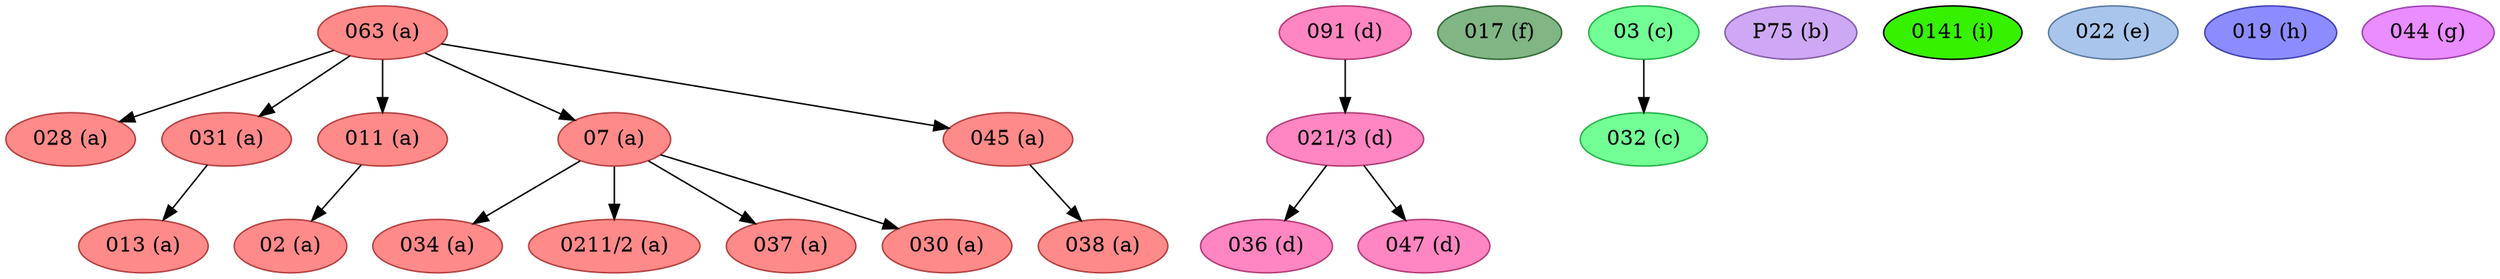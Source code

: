 strict digraph G {
"038 (a)" [fillcolor="#FF8A8A", color="#b43f3f", style=filled];
"034 (a)" [fillcolor="#FF8A8A", color="#b43f3f", style=filled];
"021/3 (d)" [fillcolor="#FF86C2", color="#b43b77", style=filled];
"063 (a)" [fillcolor="#FF8A8A", color="#b43f3f", style=filled];
"036 (d)" [fillcolor="#FF86C2", color="#b43b77", style=filled];
"017 (f)" [fillcolor="#80B584", color="#356a39", style=filled];
"028 (a)" [fillcolor="#FF8A8A", color="#b43f3f", style=filled];
"031 (a)" [fillcolor="#FF8A8A", color="#b43f3f", style=filled];
"032 (c)" [fillcolor="#72FE95", color="#27b34a", style=filled];
"091 (d)" [fillcolor="#FF86C2", color="#b43b77", style=filled];
"02 (a)" [fillcolor="#FF8A8A", color="#b43f3f", style=filled];
"P75 (b)" [fillcolor="#CEA8F4", color="#835da9", style=filled];
"047 (d)" [fillcolor="#FF86C2", color="#b43b77", style=filled];
"0141 (i)" [fillcolor="#36F200", color="#0a70", style=filled];
"022 (e)" [fillcolor="#A9C5EB", color="#5e7aa0", style=filled];
"011 (a)" [fillcolor="#FF8A8A", color="#b43f3f", style=filled];
"07 (a)" [fillcolor="#FF8A8A", color="#b43f3f", style=filled];
"03 (c)" [fillcolor="#72FE95", color="#27b34a", style=filled];
"0211/2 (a)" [fillcolor="#FF8A8A", color="#b43f3f", style=filled];
"019 (h)" [fillcolor="#8C8CFF", color="#4141b4", style=filled];
"013 (a)" [fillcolor="#FF8A8A", color="#b43f3f", style=filled];
"045 (a)" [fillcolor="#FF8A8A", color="#b43f3f", style=filled];
"044 (g)" [fillcolor="#EA8DFE", color="#9f42b3", style=filled];
"037 (a)" [fillcolor="#FF8A8A", color="#b43f3f", style=filled];
"030 (a)" [fillcolor="#FF8A8A", color="#b43f3f", style=filled];
"021/3 (d)" -> "036 (d)";
"021/3 (d)" -> "047 (d)";
"063 (a)" -> "028 (a)";
"063 (a)" -> "07 (a)";
"063 (a)" -> "045 (a)";
"063 (a)" -> "011 (a)";
"063 (a)" -> "031 (a)";
"031 (a)" -> "013 (a)";
"091 (d)" -> "021/3 (d)";
"011 (a)" -> "02 (a)";
"07 (a)" -> "0211/2 (a)";
"07 (a)" -> "037 (a)";
"07 (a)" -> "030 (a)";
"07 (a)" -> "034 (a)";
"03 (c)" -> "032 (c)";
"045 (a)" -> "038 (a)";
}
